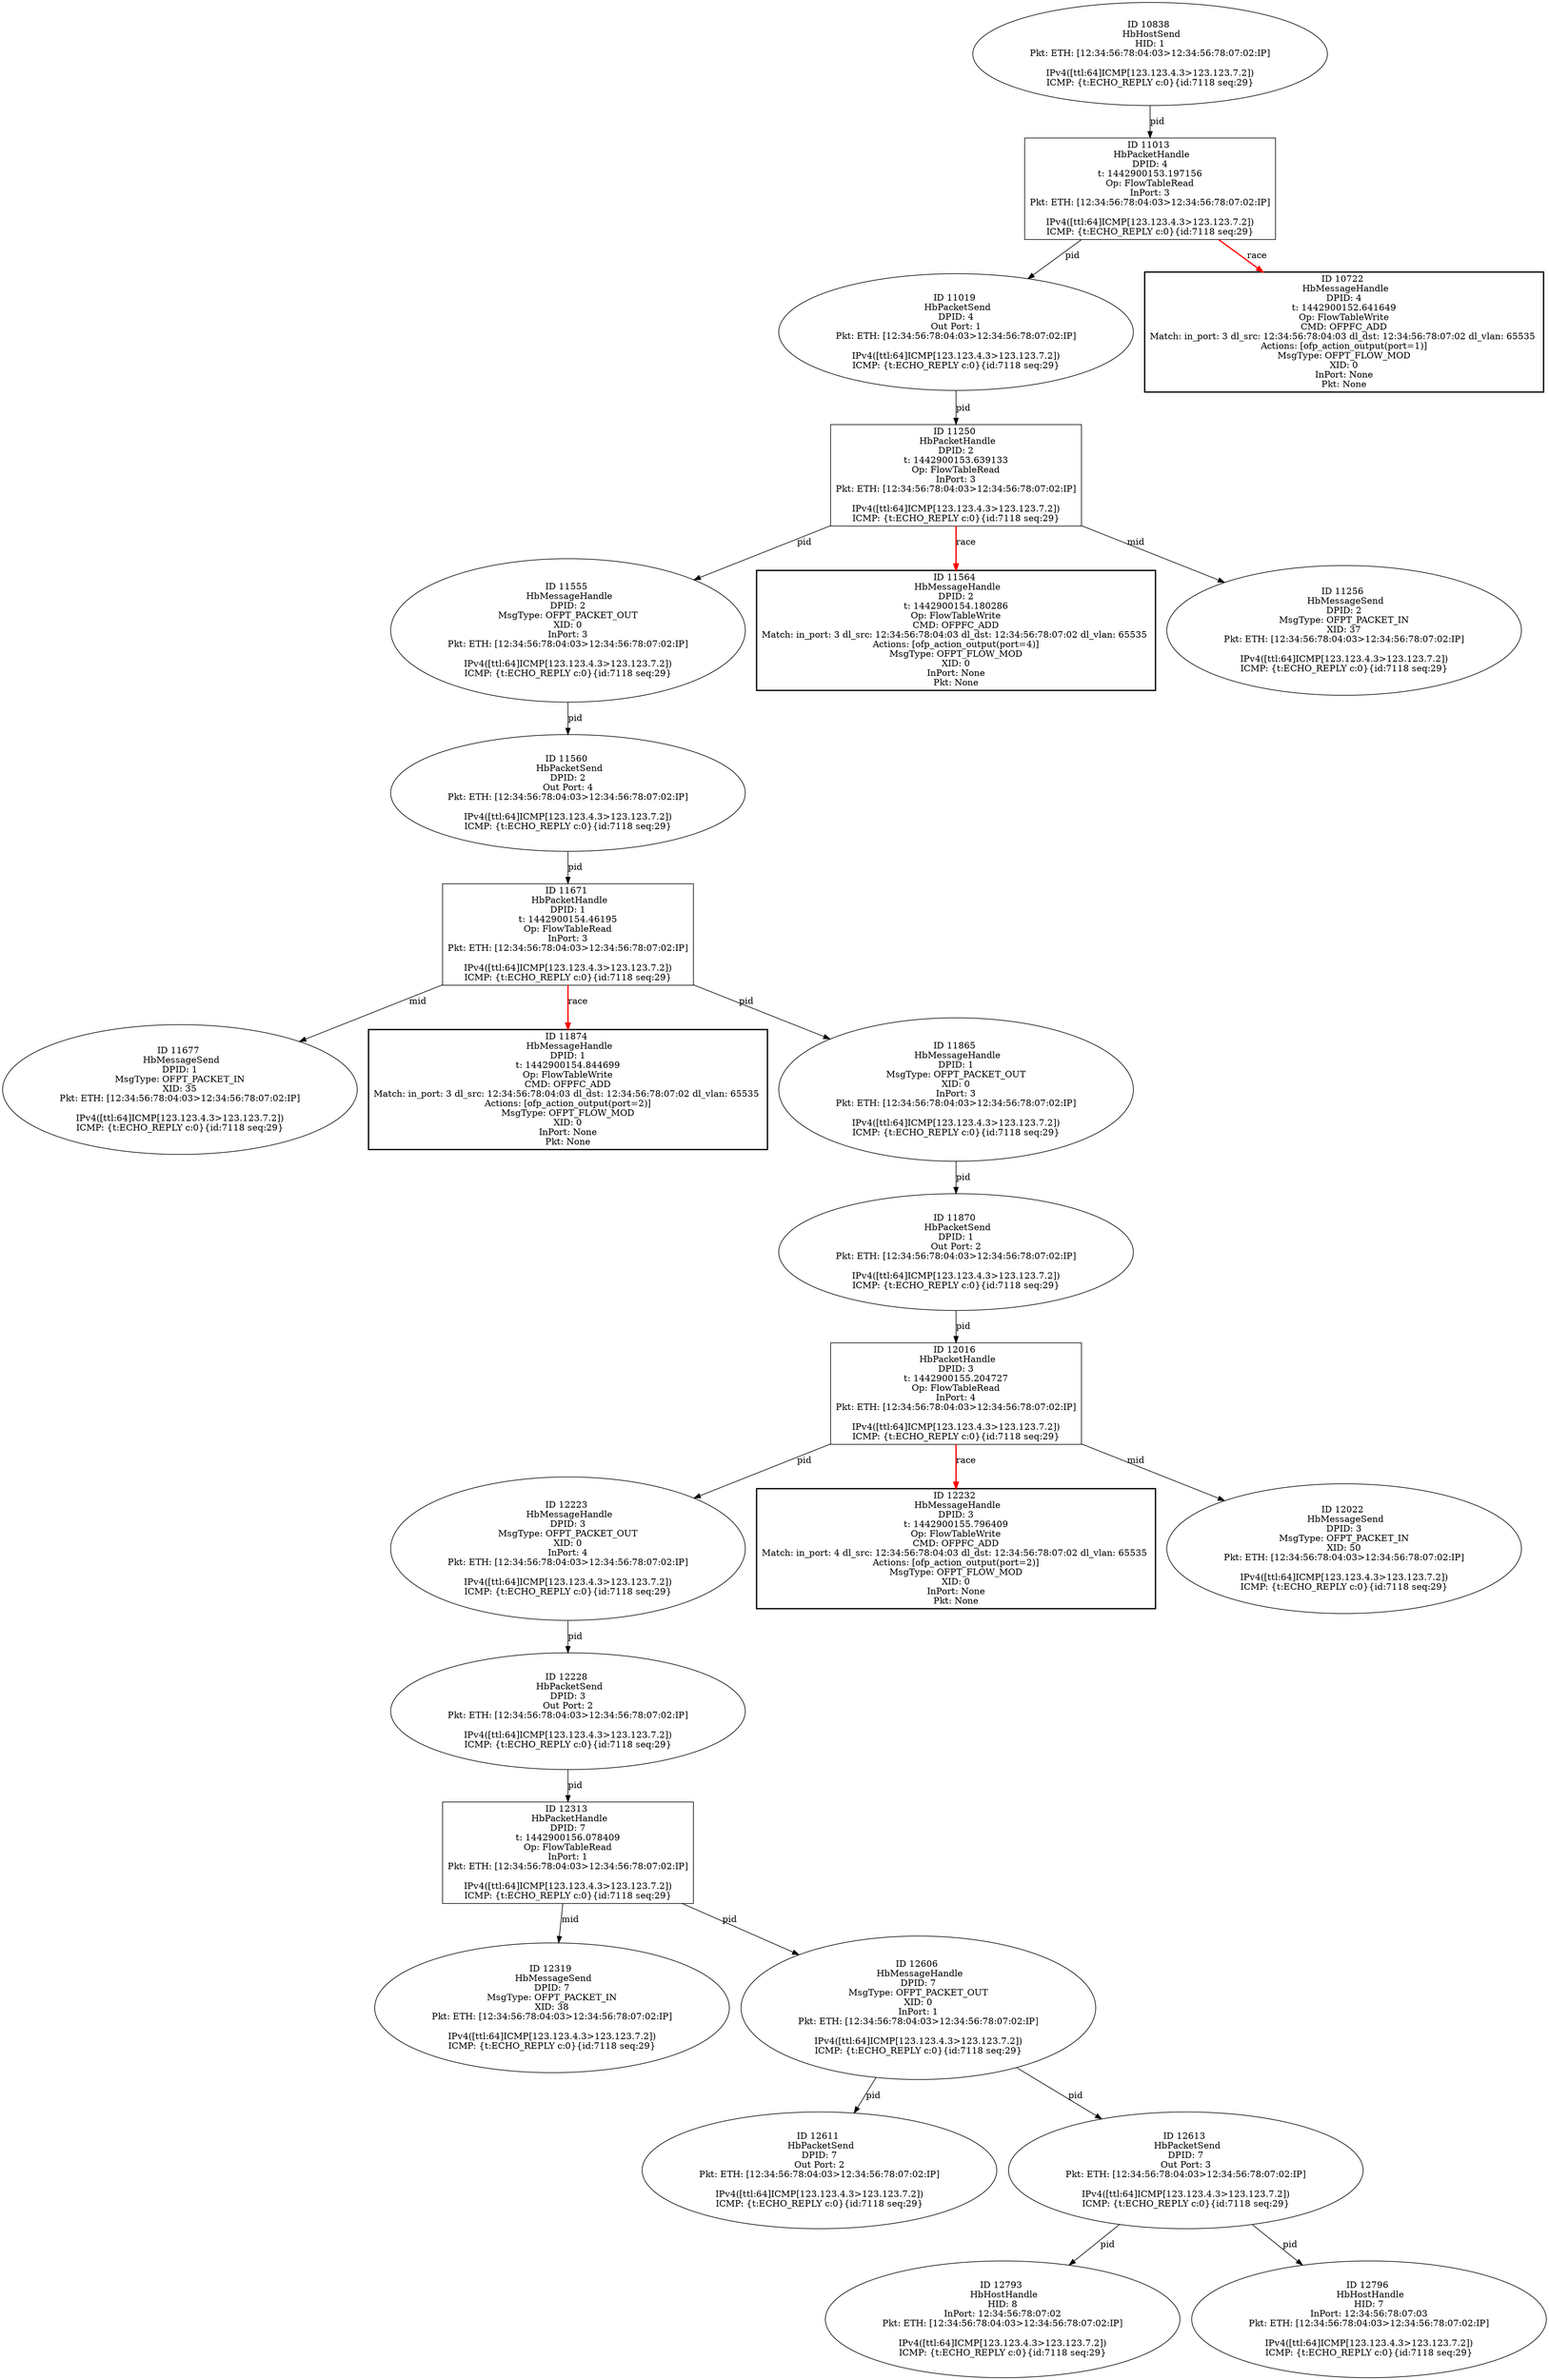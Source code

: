 strict digraph G {
11013 [shape=box, event=<hb_events.HbPacketHandle object at 0x10a1c5510>, label="ID 11013 
 HbPacketHandle
DPID: 4
t: 1442900153.197156
Op: FlowTableRead
InPort: 3
Pkt: ETH: [12:34:56:78:04:03>12:34:56:78:07:02:IP]

IPv4([ttl:64]ICMP[123.123.4.3>123.123.7.2])
ICMP: {t:ECHO_REPLY c:0}{id:7118 seq:29}"];
11019 [shape=oval, event=<hb_events.HbPacketSend object at 0x10a1f89d0>, label="ID 11019 
 HbPacketSend
DPID: 4
Out Port: 1
Pkt: ETH: [12:34:56:78:04:03>12:34:56:78:07:02:IP]

IPv4([ttl:64]ICMP[123.123.4.3>123.123.7.2])
ICMP: {t:ECHO_REPLY c:0}{id:7118 seq:29}"];
11671 [shape=box, event=<hb_events.HbPacketHandle object at 0x10a519710>, label="ID 11671 
 HbPacketHandle
DPID: 1
t: 1442900154.46195
Op: FlowTableRead
InPort: 3
Pkt: ETH: [12:34:56:78:04:03>12:34:56:78:07:02:IP]

IPv4([ttl:64]ICMP[123.123.4.3>123.123.7.2])
ICMP: {t:ECHO_REPLY c:0}{id:7118 seq:29}"];
12313 [shape=box, event=<hb_events.HbPacketHandle object at 0x10a8a4990>, label="ID 12313 
 HbPacketHandle
DPID: 7
t: 1442900156.078409
Op: FlowTableRead
InPort: 1
Pkt: ETH: [12:34:56:78:04:03>12:34:56:78:07:02:IP]

IPv4([ttl:64]ICMP[123.123.4.3>123.123.7.2])
ICMP: {t:ECHO_REPLY c:0}{id:7118 seq:29}"];
11677 [shape=oval, event=<hb_events.HbMessageSend object at 0x10a540390>, label="ID 11677 
 HbMessageSend
DPID: 1
MsgType: OFPT_PACKET_IN
XID: 35
Pkt: ETH: [12:34:56:78:04:03>12:34:56:78:07:02:IP]

IPv4([ttl:64]ICMP[123.123.4.3>123.123.7.2])
ICMP: {t:ECHO_REPLY c:0}{id:7118 seq:29}"];
12319 [shape=oval, event=<hb_events.HbMessageSend object at 0x10a8b0410>, label="ID 12319 
 HbMessageSend
DPID: 7
MsgType: OFPT_PACKET_IN
XID: 38
Pkt: ETH: [12:34:56:78:04:03>12:34:56:78:07:02:IP]

IPv4([ttl:64]ICMP[123.123.4.3>123.123.7.2])
ICMP: {t:ECHO_REPLY c:0}{id:7118 seq:29}"];
11555 [shape=oval, event=<hb_events.HbMessageHandle object at 0x10a450490>, label="ID 11555 
 HbMessageHandle
DPID: 2
MsgType: OFPT_PACKET_OUT
XID: 0
InPort: 3
Pkt: ETH: [12:34:56:78:04:03>12:34:56:78:07:02:IP]

IPv4([ttl:64]ICMP[123.123.4.3>123.123.7.2])
ICMP: {t:ECHO_REPLY c:0}{id:7118 seq:29}"];
11560 [shape=oval, event=<hb_events.HbPacketSend object at 0x10a4a0510>, label="ID 11560 
 HbPacketSend
DPID: 2
Out Port: 4
Pkt: ETH: [12:34:56:78:04:03>12:34:56:78:07:02:IP]

IPv4([ttl:64]ICMP[123.123.4.3>123.123.7.2])
ICMP: {t:ECHO_REPLY c:0}{id:7118 seq:29}"];
11564 [shape=box, style=bold, event=<hb_events.HbMessageHandle object at 0x10a45fe50>, label="ID 11564 
 HbMessageHandle
DPID: 2
t: 1442900154.180286
Op: FlowTableWrite
CMD: OFPFC_ADD
Match: in_port: 3 dl_src: 12:34:56:78:04:03 dl_dst: 12:34:56:78:07:02 dl_vlan: 65535 
Actions: [ofp_action_output(port=4)]
MsgType: OFPT_FLOW_MOD
XID: 0
InPort: None
Pkt: None"];
12606 [shape=oval, event=<hb_events.HbMessageHandle object at 0x10aa62490>, label="ID 12606 
 HbMessageHandle
DPID: 7
MsgType: OFPT_PACKET_OUT
XID: 0
InPort: 1
Pkt: ETH: [12:34:56:78:04:03>12:34:56:78:07:02:IP]

IPv4([ttl:64]ICMP[123.123.4.3>123.123.7.2])
ICMP: {t:ECHO_REPLY c:0}{id:7118 seq:29}"];
12223 [shape=oval, event=<hb_events.HbMessageHandle object at 0x10a81a050>, label="ID 12223 
 HbMessageHandle
DPID: 3
MsgType: OFPT_PACKET_OUT
XID: 0
InPort: 4
Pkt: ETH: [12:34:56:78:04:03>12:34:56:78:07:02:IP]

IPv4([ttl:64]ICMP[123.123.4.3>123.123.7.2])
ICMP: {t:ECHO_REPLY c:0}{id:7118 seq:29}"];
12611 [shape=oval, event=<hb_events.HbPacketSend object at 0x10aa62850>, label="ID 12611 
 HbPacketSend
DPID: 7
Out Port: 2
Pkt: ETH: [12:34:56:78:04:03>12:34:56:78:07:02:IP]

IPv4([ttl:64]ICMP[123.123.4.3>123.123.7.2])
ICMP: {t:ECHO_REPLY c:0}{id:7118 seq:29}"];
12228 [shape=oval, event=<hb_events.HbPacketSend object at 0x10a81a510>, label="ID 12228 
 HbPacketSend
DPID: 3
Out Port: 2
Pkt: ETH: [12:34:56:78:04:03>12:34:56:78:07:02:IP]

IPv4([ttl:64]ICMP[123.123.4.3>123.123.7.2])
ICMP: {t:ECHO_REPLY c:0}{id:7118 seq:29}"];
12613 [shape=oval, event=<hb_events.HbPacketSend object at 0x10aa62ad0>, label="ID 12613 
 HbPacketSend
DPID: 7
Out Port: 3
Pkt: ETH: [12:34:56:78:04:03>12:34:56:78:07:02:IP]

IPv4([ttl:64]ICMP[123.123.4.3>123.123.7.2])
ICMP: {t:ECHO_REPLY c:0}{id:7118 seq:29}"];
12232 [shape=box, style=bold, event=<hb_events.HbMessageHandle object at 0x10a81b250>, label="ID 12232 
 HbMessageHandle
DPID: 3
t: 1442900155.796409
Op: FlowTableWrite
CMD: OFPFC_ADD
Match: in_port: 4 dl_src: 12:34:56:78:04:03 dl_dst: 12:34:56:78:07:02 dl_vlan: 65535 
Actions: [ofp_action_output(port=2)]
MsgType: OFPT_FLOW_MOD
XID: 0
InPort: None
Pkt: None"];
11874 [shape=box, style=bold, event=<hb_events.HbMessageHandle object at 0x10a620c50>, label="ID 11874 
 HbMessageHandle
DPID: 1
t: 1442900154.844699
Op: FlowTableWrite
CMD: OFPFC_ADD
Match: in_port: 3 dl_src: 12:34:56:78:04:03 dl_dst: 12:34:56:78:07:02 dl_vlan: 65535 
Actions: [ofp_action_output(port=2)]
MsgType: OFPT_FLOW_MOD
XID: 0
InPort: None
Pkt: None"];
10838 [shape=oval, event=<hb_events.HbHostSend object at 0x10a13d0d0>, label="ID 10838 
 HbHostSend
HID: 1
Pkt: ETH: [12:34:56:78:04:03>12:34:56:78:07:02:IP]

IPv4([ttl:64]ICMP[123.123.4.3>123.123.7.2])
ICMP: {t:ECHO_REPLY c:0}{id:7118 seq:29}"];
11865 [shape=oval, event=<hb_events.HbMessageHandle object at 0x10a61a210>, label="ID 11865 
 HbMessageHandle
DPID: 1
MsgType: OFPT_PACKET_OUT
XID: 0
InPort: 3
Pkt: ETH: [12:34:56:78:04:03>12:34:56:78:07:02:IP]

IPv4([ttl:64]ICMP[123.123.4.3>123.123.7.2])
ICMP: {t:ECHO_REPLY c:0}{id:7118 seq:29}"];
11870 [shape=oval, event=<hb_events.HbPacketSend object at 0x10a61a550>, label="ID 11870 
 HbPacketSend
DPID: 1
Out Port: 2
Pkt: ETH: [12:34:56:78:04:03>12:34:56:78:07:02:IP]

IPv4([ttl:64]ICMP[123.123.4.3>123.123.7.2])
ICMP: {t:ECHO_REPLY c:0}{id:7118 seq:29}"];
10722 [shape=box, style=bold, event=<hb_events.HbMessageHandle object at 0x10a0ceb50>, label="ID 10722 
 HbMessageHandle
DPID: 4
t: 1442900152.641649
Op: FlowTableWrite
CMD: OFPFC_ADD
Match: in_port: 3 dl_src: 12:34:56:78:04:03 dl_dst: 12:34:56:78:07:02 dl_vlan: 65535 
Actions: [ofp_action_output(port=1)]
MsgType: OFPT_FLOW_MOD
XID: 0
InPort: None
Pkt: None"];
12016 [shape=box, event=<hb_events.HbPacketHandle object at 0x10a6ece90>, label="ID 12016 
 HbPacketHandle
DPID: 3
t: 1442900155.204727
Op: FlowTableRead
InPort: 4
Pkt: ETH: [12:34:56:78:04:03>12:34:56:78:07:02:IP]

IPv4([ttl:64]ICMP[123.123.4.3>123.123.7.2])
ICMP: {t:ECHO_REPLY c:0}{id:7118 seq:29}"];
11250 [shape=box, event=<hb_events.HbPacketHandle object at 0x10a32a850>, label="ID 11250 
 HbPacketHandle
DPID: 2
t: 1442900153.639133
Op: FlowTableRead
InPort: 3
Pkt: ETH: [12:34:56:78:04:03>12:34:56:78:07:02:IP]

IPv4([ttl:64]ICMP[123.123.4.3>123.123.7.2])
ICMP: {t:ECHO_REPLY c:0}{id:7118 seq:29}"];
12022 [shape=oval, event=<hb_events.HbMessageSend object at 0x10a7036d0>, label="ID 12022 
 HbMessageSend
DPID: 3
MsgType: OFPT_PACKET_IN
XID: 50
Pkt: ETH: [12:34:56:78:04:03>12:34:56:78:07:02:IP]

IPv4([ttl:64]ICMP[123.123.4.3>123.123.7.2])
ICMP: {t:ECHO_REPLY c:0}{id:7118 seq:29}"];
11256 [shape=oval, event=<hb_events.HbMessageSend object at 0x10a342590>, label="ID 11256 
 HbMessageSend
DPID: 2
MsgType: OFPT_PACKET_IN
XID: 37
Pkt: ETH: [12:34:56:78:04:03>12:34:56:78:07:02:IP]

IPv4([ttl:64]ICMP[123.123.4.3>123.123.7.2])
ICMP: {t:ECHO_REPLY c:0}{id:7118 seq:29}"];
12793 [shape=oval, event=<hb_events.HbHostHandle object at 0x10ab46f90>, label="ID 12793 
 HbHostHandle
HID: 8
InPort: 12:34:56:78:07:02
Pkt: ETH: [12:34:56:78:04:03>12:34:56:78:07:02:IP]

IPv4([ttl:64]ICMP[123.123.4.3>123.123.7.2])
ICMP: {t:ECHO_REPLY c:0}{id:7118 seq:29}"];
12796 [shape=oval, event=<hb_events.HbHostHandle object at 0x10ab2c650>, label="ID 12796 
 HbHostHandle
HID: 7
InPort: 12:34:56:78:07:03
Pkt: ETH: [12:34:56:78:04:03>12:34:56:78:07:02:IP]

IPv4([ttl:64]ICMP[123.123.4.3>123.123.7.2])
ICMP: {t:ECHO_REPLY c:0}{id:7118 seq:29}"];
11013 -> 10722  [harmful=True, color=red, style=bold, rel=race, label=race];
11013 -> 11019  [rel=pid, label=pid];
11019 -> 11250  [rel=pid, label=pid];
11671 -> 11865  [rel=pid, label=pid];
11671 -> 11874  [harmful=True, color=red, style=bold, rel=race, label=race];
11671 -> 11677  [rel=mid, label=mid];
12313 -> 12606  [rel=pid, label=pid];
12313 -> 12319  [rel=mid, label=mid];
11555 -> 11560  [rel=pid, label=pid];
11560 -> 11671  [rel=pid, label=pid];
12606 -> 12611  [rel=pid, label=pid];
12606 -> 12613  [rel=pid, label=pid];
12223 -> 12228  [rel=pid, label=pid];
12228 -> 12313  [rel=pid, label=pid];
12613 -> 12793  [rel=pid, label=pid];
12613 -> 12796  [rel=pid, label=pid];
10838 -> 11013  [rel=pid, label=pid];
11865 -> 11870  [rel=pid, label=pid];
11870 -> 12016  [rel=pid, label=pid];
12016 -> 12232  [harmful=True, color=red, style=bold, rel=race, label=race];
12016 -> 12022  [rel=mid, label=mid];
12016 -> 12223  [rel=pid, label=pid];
11250 -> 11256  [rel=mid, label=mid];
11250 -> 11555  [rel=pid, label=pid];
11250 -> 11564  [harmful=True, color=red, style=bold, rel=race, label=race];
}
